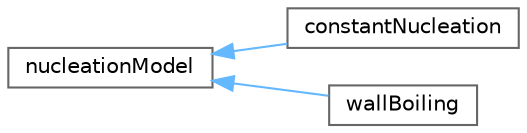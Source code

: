 digraph "Graphical Class Hierarchy"
{
 // LATEX_PDF_SIZE
  bgcolor="transparent";
  edge [fontname=Helvetica,fontsize=10,labelfontname=Helvetica,labelfontsize=10];
  node [fontname=Helvetica,fontsize=10,shape=box,height=0.2,width=0.4];
  rankdir="LR";
  Node0 [id="Node000000",label="nucleationModel",height=0.2,width=0.4,color="grey40", fillcolor="white", style="filled",URL="$classFoam_1_1diameterModels_1_1nucleationModel.html",tooltip="Base class for nucleation models."];
  Node0 -> Node1 [id="edge5108_Node000000_Node000001",dir="back",color="steelblue1",style="solid",tooltip=" "];
  Node1 [id="Node000001",label="constantNucleation",height=0.2,width=0.4,color="grey40", fillcolor="white", style="filled",URL="$classFoam_1_1diameterModels_1_1nucleationModels_1_1constantNucleation.html",tooltip="Constant nucleation rate within all classes. Used for verification and validation of the nucleation f..."];
  Node0 -> Node2 [id="edge5109_Node000000_Node000002",dir="back",color="steelblue1",style="solid",tooltip=" "];
  Node2 [id="Node000002",label="wallBoiling",height=0.2,width=0.4,color="grey40", fillcolor="white", style="filled",URL="$classFoam_1_1diameterModels_1_1nucleationModels_1_1wallBoiling.html",tooltip="Wall-boiling model which requires a velocityGroup (i.e. phase) to be specified in which the nucleatio..."];
}
